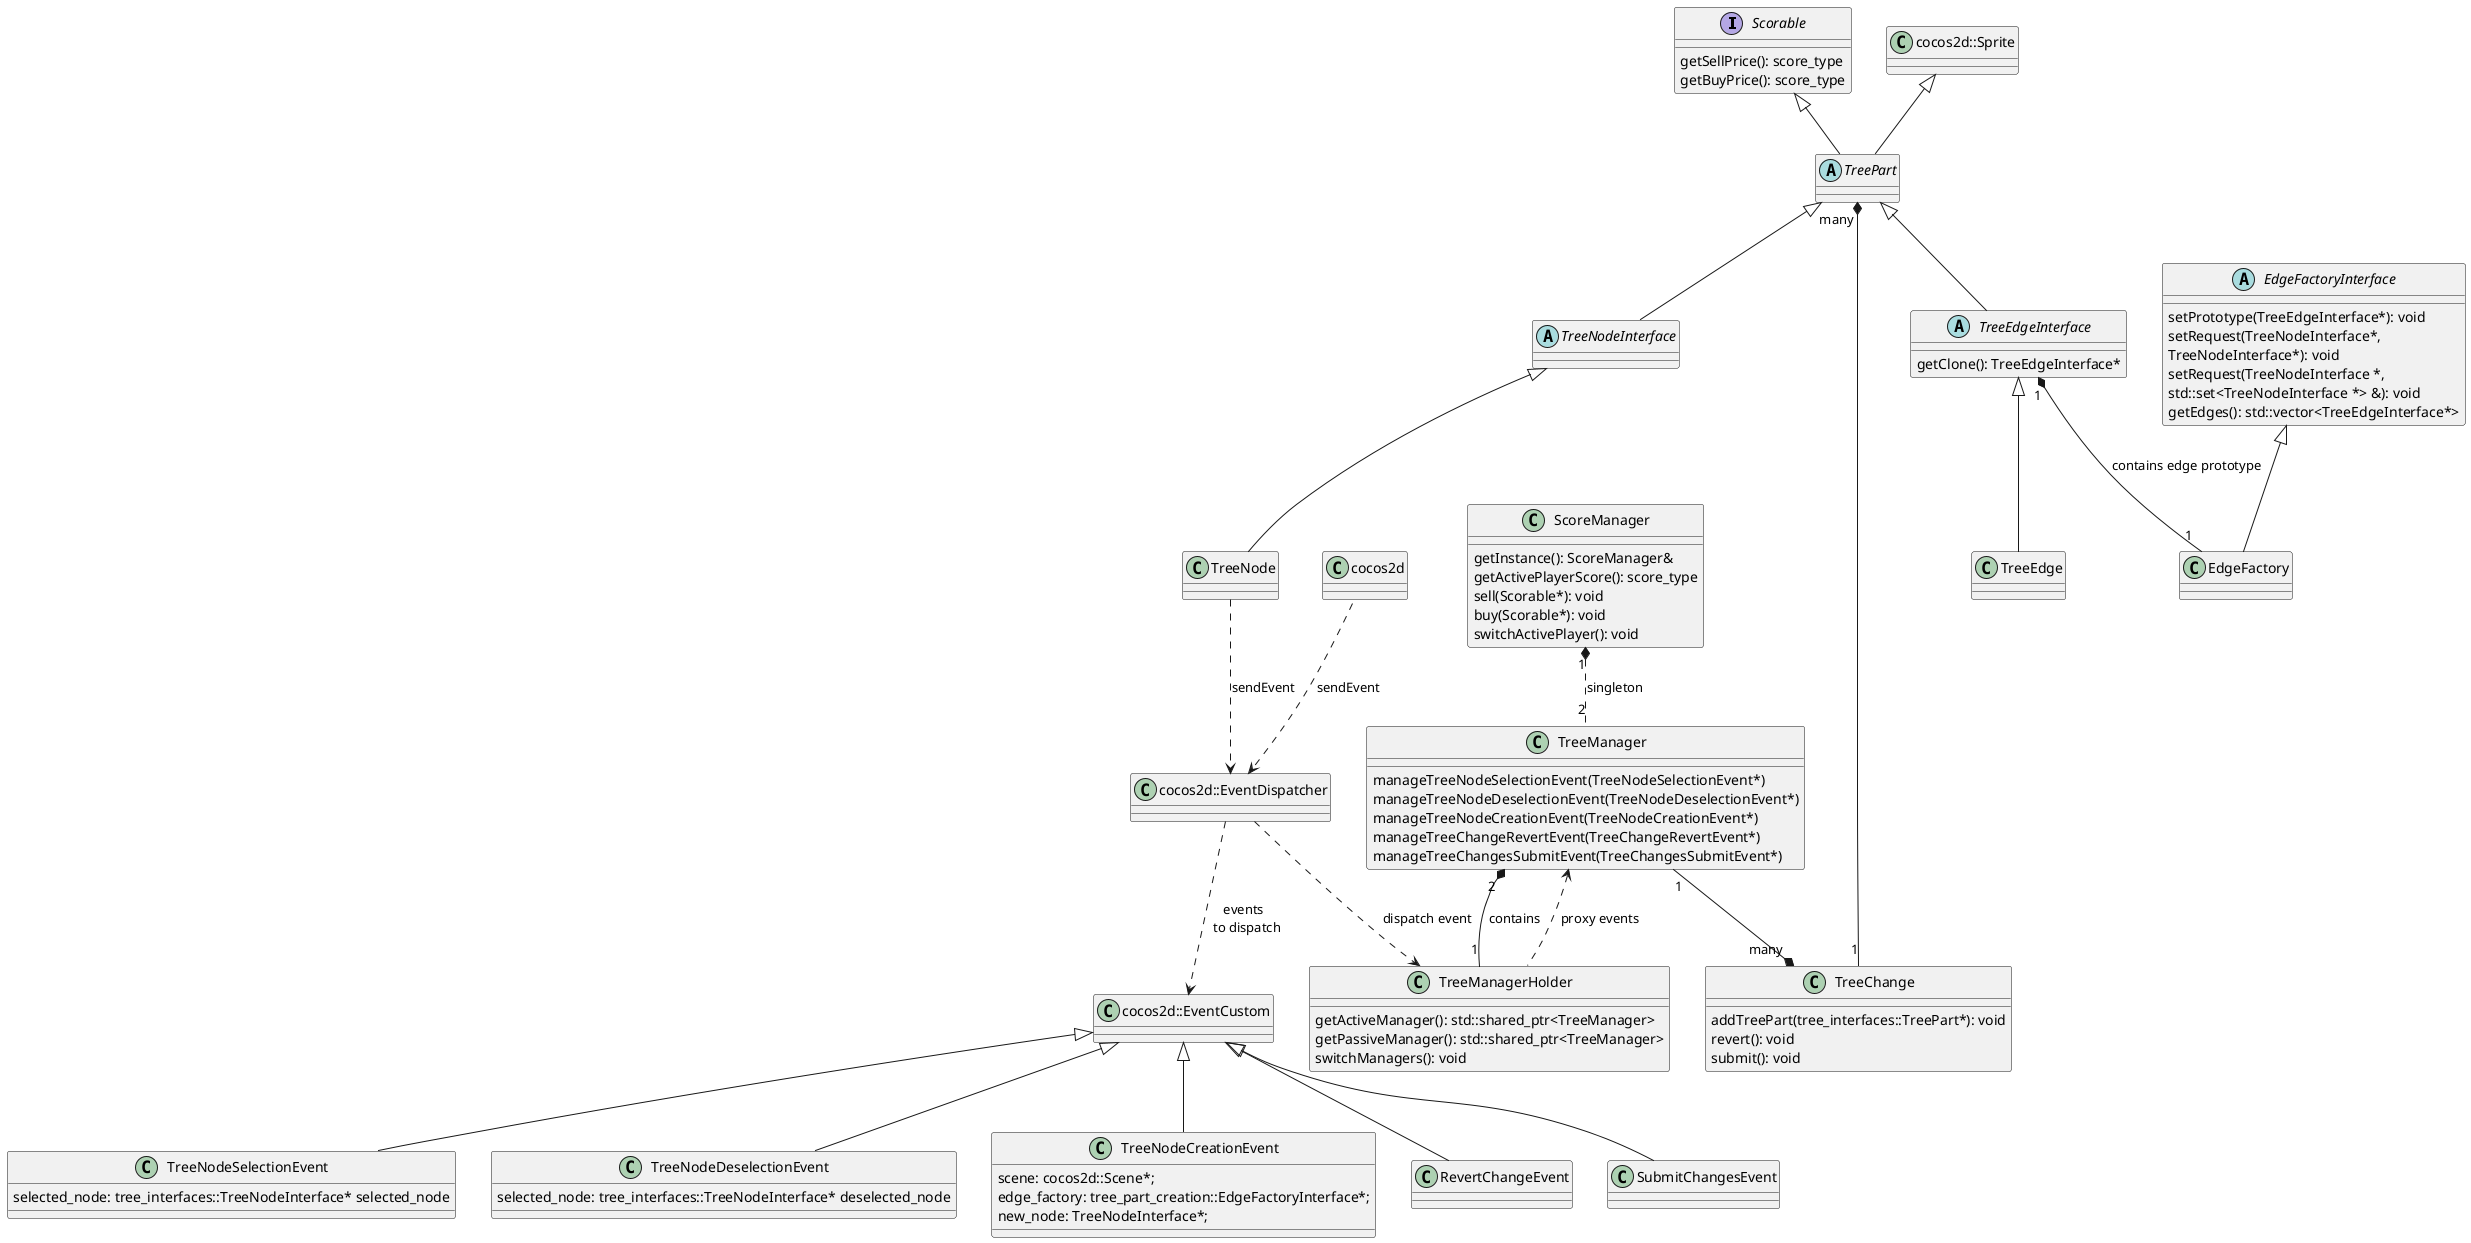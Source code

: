 @startuml

interface Scorable {
    getSellPrice(): score_type
    getBuyPrice(): score_type
}

class cocos2d::Sprite {
}

abstract class TreePart

abstract class TreeNodeInterface
abstract class TreeEdgeInterface {
    getClone(): TreeEdgeInterface*
}

class TreeNode
class TreeEdge

abstract class EdgeFactoryInterface {
    setPrototype(TreeEdgeInterface*): void
    setRequest(TreeNodeInterface*,
                TreeNodeInterface*): void
    setRequest(TreeNodeInterface *,
               std::set<TreeNodeInterface *> &): void
    getEdges(): std::vector<TreeEdgeInterface*>
}

class EdgeFactory {
}

class cocos2d::EventDispatcher

class TreeChange {
    addTreePart(tree_interfaces::TreePart*): void
    revert(): void
    submit(): void
}

class TreeManager {
    manageTreeNodeSelectionEvent(TreeNodeSelectionEvent*)
    manageTreeNodeDeselectionEvent(TreeNodeDeselectionEvent*)
    manageTreeNodeCreationEvent(TreeNodeCreationEvent*)
    manageTreeChangeRevertEvent(TreeChangeRevertEvent*)
    manageTreeChangesSubmitEvent(TreeChangesSubmitEvent*)
}
class TreeManagerHolder {
    getActiveManager(): std::shared_ptr<TreeManager>
    getPassiveManager(): std::shared_ptr<TreeManager>
    switchManagers(): void
}

class ScoreManager {
    getInstance(): ScoreManager&
    getActivePlayerScore(): score_type
    sell(Scorable*): void
    buy(Scorable*): void
    switchActivePlayer(): void
}

class cocos2d::EventCustom {
}

class TreeNodeSelectionEvent {
    selected_node: tree_interfaces::TreeNodeInterface* selected_node
}

class TreeNodeDeselectionEvent {
    selected_node: tree_interfaces::TreeNodeInterface* deselected_node
}

class TreeNodeCreationEvent {
    scene: cocos2d::Scene*;
    edge_factory: tree_part_creation::EdgeFactoryInterface*;
    new_node: TreeNodeInterface*;
}

class RevertChangeEvent {
}

class SubmitChangesEvent {
}



Scorable <|-- TreePart
cocos2d::Sprite <|-- TreePart

TreePart <|-- TreeNodeInterface
TreePart <|-- TreeEdgeInterface

TreeNodeInterface <|-- TreeNode
TreeEdgeInterface <|-- TreeEdge

EdgeFactoryInterface <|-- EdgeFactory
TreeEdgeInterface "1" *-- " 1" EdgeFactory : contains edge prototype

TreeManager "  2" *-- " 1" TreeManagerHolder: contains
TreeManager <.. TreeManagerHolder: proxy events

ScoreManager " 1" *.. " 2" TreeManager: singleton

cocos2d::EventCustom <|-- TreeNodeSelectionEvent
cocos2d::EventCustom <|-- TreeNodeDeselectionEvent
cocos2d::EventCustom <|-- TreeNodeCreationEvent
cocos2d::EventCustom <|-- RevertChangeEvent
cocos2d::EventCustom <|-- SubmitChangesEvent

cocos2d::EventDispatcher ..> cocos2d::EventCustom: events \n to dispatch

cocos2d::EventDispatcher ..> TreeManagerHolder: dispatch event
TreeNode ..> cocos2d::EventDispatcher: sendEvent
cocos2d::TreeScene ..> cocos2d::EventDispatcher: sendEvent

TreePart "many" *-- "1" TreeChange
TreeManager "1" --* "many" TreeChange


@enduml


abstract class AbstractList
abstract AbstractCollection
interface List
interface Collection

List <|-- AbstractList
Collection <|-- AbstractCollection

Collection <|- List
AbstractCollection <|- AbstractList
AbstractList <|-- ArrayList

class ArrayList {
Object[] elementData
size()
}

enum TimeUnit {
DAYS
HOURS
MINUTES
}